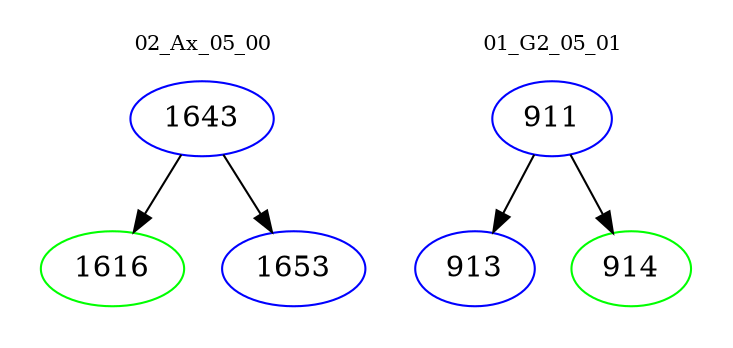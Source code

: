 digraph{
subgraph cluster_0 {
color = white
label = "02_Ax_05_00";
fontsize=10;
T0_1643 [label="1643", color="blue"]
T0_1643 -> T0_1616 [color="black"]
T0_1616 [label="1616", color="green"]
T0_1643 -> T0_1653 [color="black"]
T0_1653 [label="1653", color="blue"]
}
subgraph cluster_1 {
color = white
label = "01_G2_05_01";
fontsize=10;
T1_911 [label="911", color="blue"]
T1_911 -> T1_913 [color="black"]
T1_913 [label="913", color="blue"]
T1_911 -> T1_914 [color="black"]
T1_914 [label="914", color="green"]
}
}
